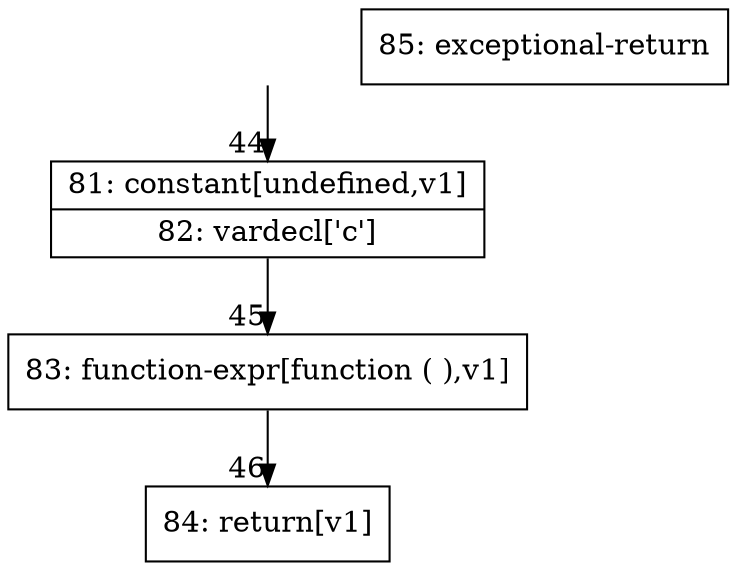digraph {
rankdir="TD"
BB_entry6[shape=none,label=""];
BB_entry6 -> BB44 [tailport=s, headport=n, headlabel="    44"]
BB44 [shape=record label="{81: constant[undefined,v1]|82: vardecl['c']}" ] 
BB44 -> BB45 [tailport=s, headport=n, headlabel="      45"]
BB45 [shape=record label="{83: function-expr[function ( ),v1]}" ] 
BB45 -> BB46 [tailport=s, headport=n, headlabel="      46"]
BB46 [shape=record label="{84: return[v1]}" ] 
BB47 [shape=record label="{85: exceptional-return}" ] 
}
